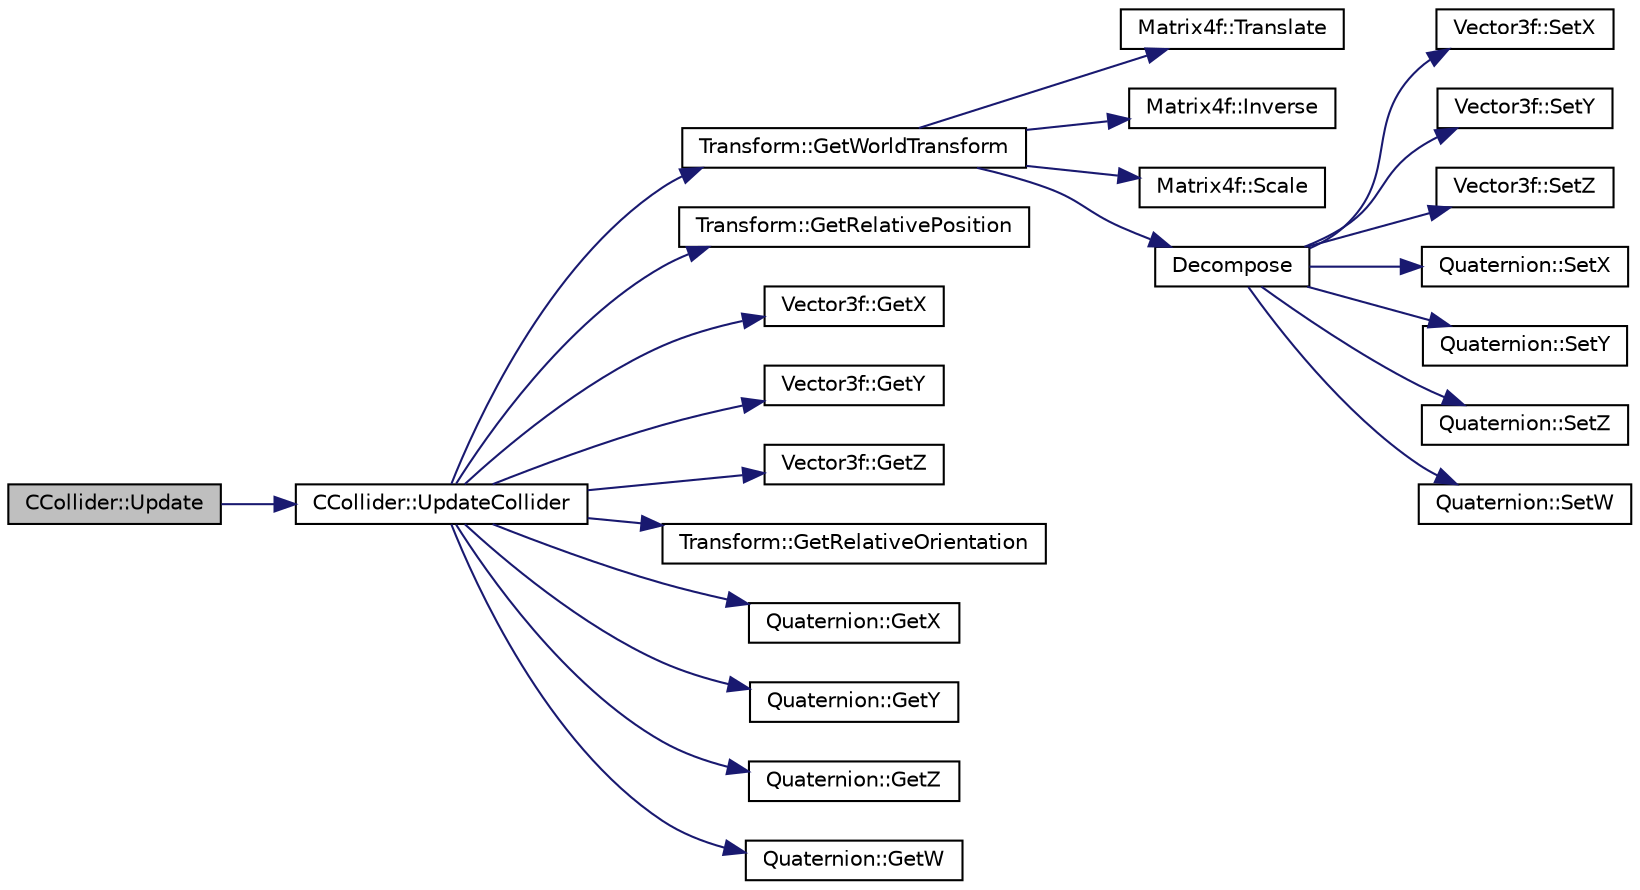 digraph "CCollider::Update"
{
 // LATEX_PDF_SIZE
  edge [fontname="Helvetica",fontsize="10",labelfontname="Helvetica",labelfontsize="10"];
  node [fontname="Helvetica",fontsize="10",shape=record];
  rankdir="LR";
  Node195 [label="CCollider::Update",height=0.2,width=0.4,color="black", fillcolor="grey75", style="filled", fontcolor="black",tooltip="updates ongoing behaviour each frame"];
  Node195 -> Node196 [color="midnightblue",fontsize="10",style="solid",fontname="Helvetica"];
  Node196 [label="CCollider::UpdateCollider",height=0.2,width=0.4,color="black", fillcolor="white", style="filled",URL="$class_c_collider.html#ae82b280aee96b0a2d6e532e0a663f256",tooltip="Updates the colliders with any transformations changes based on the colliders model."];
  Node196 -> Node197 [color="midnightblue",fontsize="10",style="solid",fontname="Helvetica"];
  Node197 [label="Transform::GetWorldTransform",height=0.2,width=0.4,color="black", fillcolor="white", style="filled",URL="$class_transform.html#ac84077749121c7c7192d3ffa47db49c9",tooltip="Gets this transform's absolute value in world space based on all its parents."];
  Node197 -> Node198 [color="midnightblue",fontsize="10",style="solid",fontname="Helvetica"];
  Node198 [label="Matrix4f::Translate",height=0.2,width=0.4,color="black", fillcolor="white", style="filled",URL="$class_matrix4f.html#a7f24e90f377fa263ff85116aad8f25bb",tooltip=" "];
  Node197 -> Node199 [color="midnightblue",fontsize="10",style="solid",fontname="Helvetica"];
  Node199 [label="Matrix4f::Inverse",height=0.2,width=0.4,color="black", fillcolor="white", style="filled",URL="$class_matrix4f.html#aa09d69518dac4d550ad479961ec19f73",tooltip=" "];
  Node197 -> Node200 [color="midnightblue",fontsize="10",style="solid",fontname="Helvetica"];
  Node200 [label="Matrix4f::Scale",height=0.2,width=0.4,color="black", fillcolor="white", style="filled",URL="$class_matrix4f.html#a71cb5e4de86d71bf51c079ad8acbf229",tooltip=" "];
  Node197 -> Node201 [color="midnightblue",fontsize="10",style="solid",fontname="Helvetica"];
  Node201 [label="Decompose",height=0.2,width=0.4,color="black", fillcolor="white", style="filled",URL="$_misc_math_8cpp.html#a5333ad52717a28c5234329908023c296",tooltip=" "];
  Node201 -> Node202 [color="midnightblue",fontsize="10",style="solid",fontname="Helvetica"];
  Node202 [label="Vector3f::SetX",height=0.2,width=0.4,color="black", fillcolor="white", style="filled",URL="$class_vector3f.html#aaa6791fa256647707bcf41017f498bcf",tooltip="x value mutator"];
  Node201 -> Node203 [color="midnightblue",fontsize="10",style="solid",fontname="Helvetica"];
  Node203 [label="Vector3f::SetY",height=0.2,width=0.4,color="black", fillcolor="white", style="filled",URL="$class_vector3f.html#a260bcd7eb6bebb43f79a29421d254f2b",tooltip="y value mutator"];
  Node201 -> Node204 [color="midnightblue",fontsize="10",style="solid",fontname="Helvetica"];
  Node204 [label="Vector3f::SetZ",height=0.2,width=0.4,color="black", fillcolor="white", style="filled",URL="$class_vector3f.html#afb24d616af2e75cce9af632c870141ac",tooltip="z value mutator"];
  Node201 -> Node205 [color="midnightblue",fontsize="10",style="solid",fontname="Helvetica"];
  Node205 [label="Quaternion::SetX",height=0.2,width=0.4,color="black", fillcolor="white", style="filled",URL="$class_quaternion.html#a1bfc1782be552d9163706f772faab415",tooltip="x value mutator"];
  Node201 -> Node206 [color="midnightblue",fontsize="10",style="solid",fontname="Helvetica"];
  Node206 [label="Quaternion::SetY",height=0.2,width=0.4,color="black", fillcolor="white", style="filled",URL="$class_quaternion.html#a7bb167a496e76cd5dfeeff68cd22c143",tooltip="y value mutator"];
  Node201 -> Node207 [color="midnightblue",fontsize="10",style="solid",fontname="Helvetica"];
  Node207 [label="Quaternion::SetZ",height=0.2,width=0.4,color="black", fillcolor="white", style="filled",URL="$class_quaternion.html#a68030fa2014f3d281ac8116722954661",tooltip="z value mutator"];
  Node201 -> Node208 [color="midnightblue",fontsize="10",style="solid",fontname="Helvetica"];
  Node208 [label="Quaternion::SetW",height=0.2,width=0.4,color="black", fillcolor="white", style="filled",URL="$class_quaternion.html#a1ebf115669b6eea34055c9ceabbab3c7",tooltip="w value mutator"];
  Node196 -> Node209 [color="midnightblue",fontsize="10",style="solid",fontname="Helvetica"];
  Node209 [label="Transform::GetRelativePosition",height=0.2,width=0.4,color="black", fillcolor="white", style="filled",URL="$class_transform.html#a07df84a85998644477081fc31d53e546",tooltip="position accessor"];
  Node196 -> Node210 [color="midnightblue",fontsize="10",style="solid",fontname="Helvetica"];
  Node210 [label="Vector3f::GetX",height=0.2,width=0.4,color="black", fillcolor="white", style="filled",URL="$class_vector3f.html#abb50ca8baf8111e9bae60e4f7c144db3",tooltip="x value accessor"];
  Node196 -> Node211 [color="midnightblue",fontsize="10",style="solid",fontname="Helvetica"];
  Node211 [label="Vector3f::GetY",height=0.2,width=0.4,color="black", fillcolor="white", style="filled",URL="$class_vector3f.html#a9a1317e3ba2ef2c5e661d340a74a825a",tooltip="y value accessor"];
  Node196 -> Node212 [color="midnightblue",fontsize="10",style="solid",fontname="Helvetica"];
  Node212 [label="Vector3f::GetZ",height=0.2,width=0.4,color="black", fillcolor="white", style="filled",URL="$class_vector3f.html#a874fc93c81a47a0455afb9cdd542c599",tooltip="z value accessor"];
  Node196 -> Node213 [color="midnightblue",fontsize="10",style="solid",fontname="Helvetica"];
  Node213 [label="Transform::GetRelativeOrientation",height=0.2,width=0.4,color="black", fillcolor="white", style="filled",URL="$class_transform.html#a480af94b677d5c77a8c4cf8aeb3e2d4d",tooltip="get orientation relative to parent transform"];
  Node196 -> Node214 [color="midnightblue",fontsize="10",style="solid",fontname="Helvetica"];
  Node214 [label="Quaternion::GetX",height=0.2,width=0.4,color="black", fillcolor="white", style="filled",URL="$class_quaternion.html#a417c1fead36c93b56f64c8f0dc2e7b93",tooltip="x value accessor"];
  Node196 -> Node215 [color="midnightblue",fontsize="10",style="solid",fontname="Helvetica"];
  Node215 [label="Quaternion::GetY",height=0.2,width=0.4,color="black", fillcolor="white", style="filled",URL="$class_quaternion.html#a6977767316533f6f29344f75f7e9ce1a",tooltip="y value accessor"];
  Node196 -> Node216 [color="midnightblue",fontsize="10",style="solid",fontname="Helvetica"];
  Node216 [label="Quaternion::GetZ",height=0.2,width=0.4,color="black", fillcolor="white", style="filled",URL="$class_quaternion.html#ab3f47b7b75336eca7710db475e59da5c",tooltip="z value accessor"];
  Node196 -> Node217 [color="midnightblue",fontsize="10",style="solid",fontname="Helvetica"];
  Node217 [label="Quaternion::GetW",height=0.2,width=0.4,color="black", fillcolor="white", style="filled",URL="$class_quaternion.html#aab6106f3b5d030da7cbc450151a88449",tooltip="w value accessor"];
}
